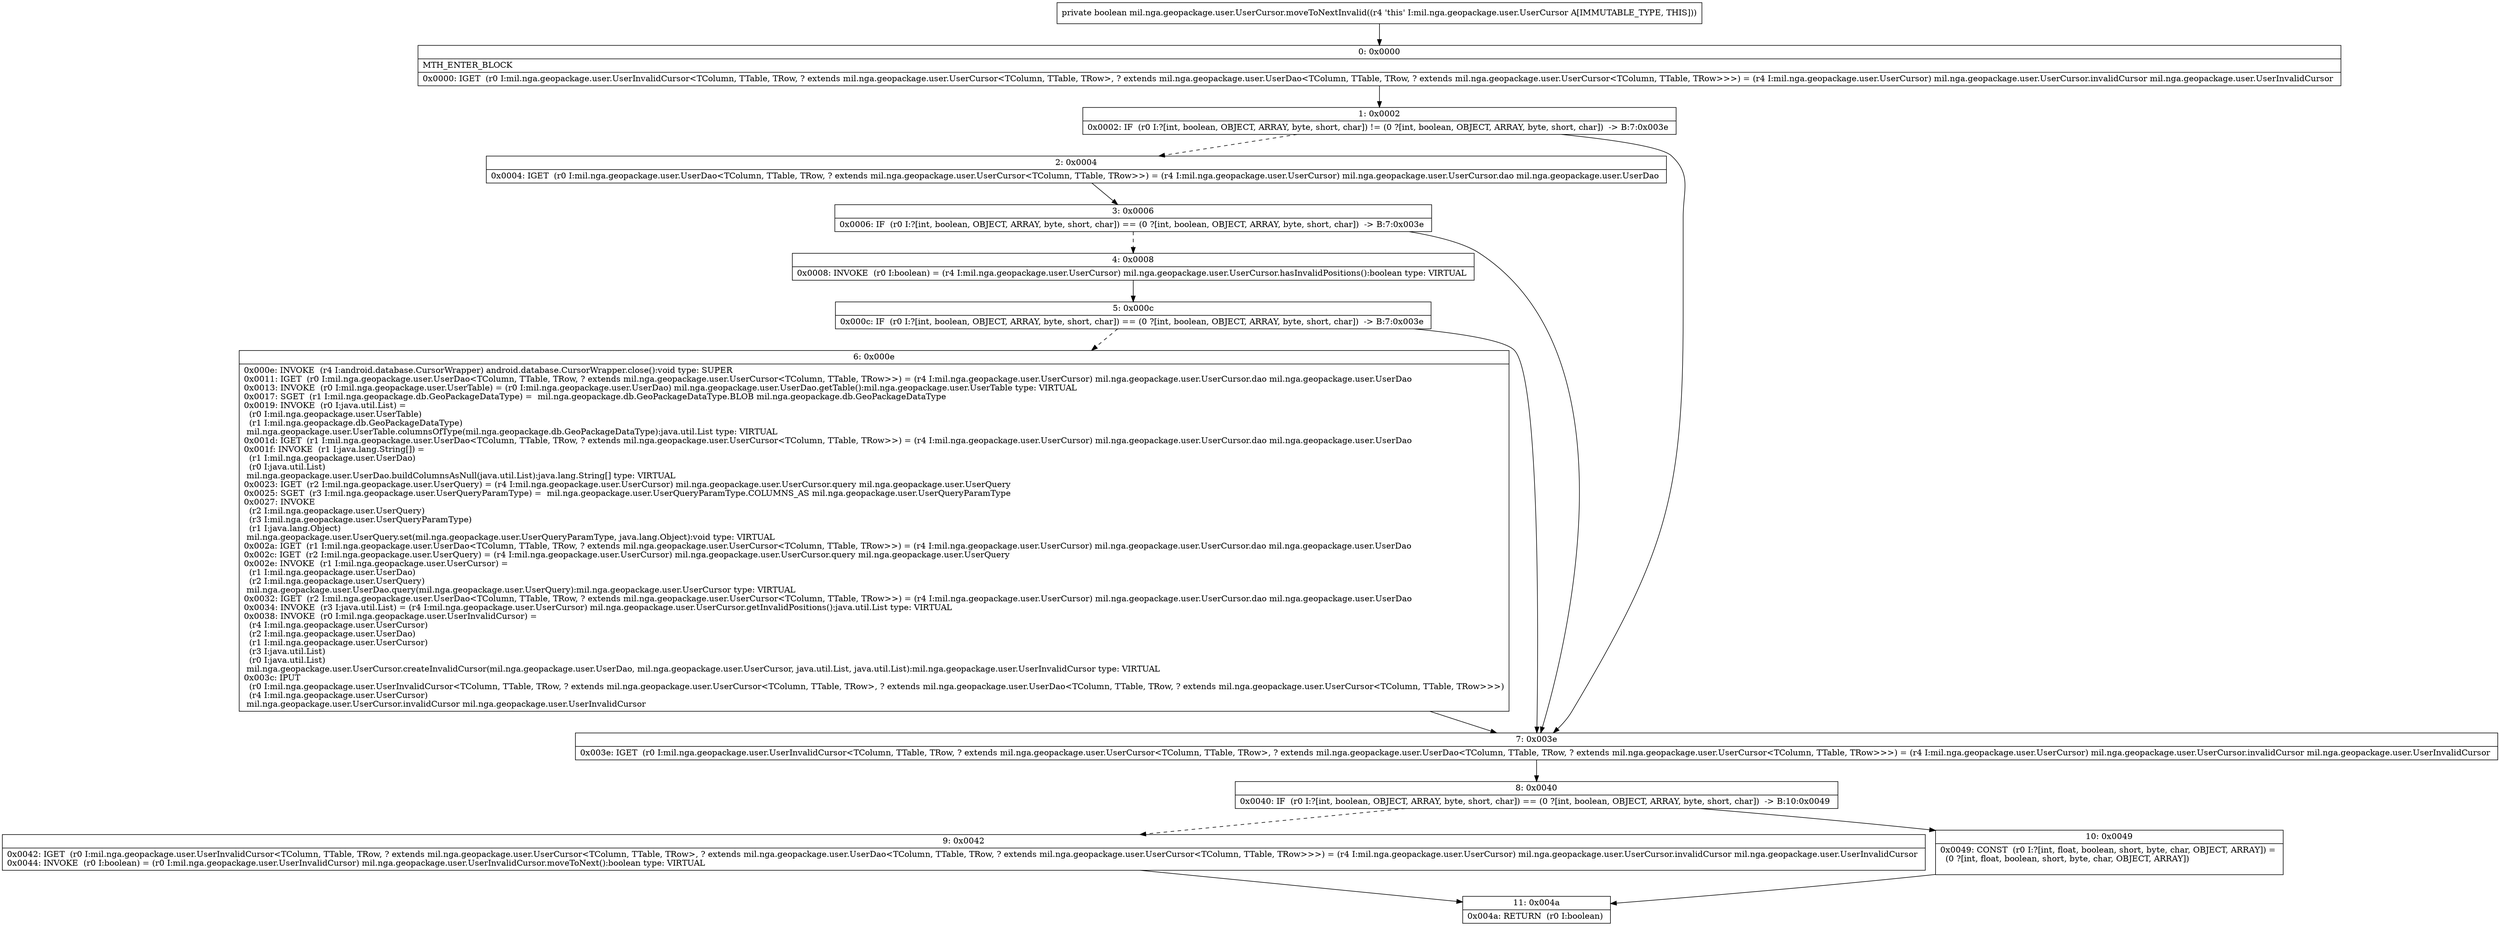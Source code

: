 digraph "CFG formil.nga.geopackage.user.UserCursor.moveToNextInvalid()Z" {
Node_0 [shape=record,label="{0\:\ 0x0000|MTH_ENTER_BLOCK\l|0x0000: IGET  (r0 I:mil.nga.geopackage.user.UserInvalidCursor\<TColumn, TTable, TRow, ? extends mil.nga.geopackage.user.UserCursor\<TColumn, TTable, TRow\>, ? extends mil.nga.geopackage.user.UserDao\<TColumn, TTable, TRow, ? extends mil.nga.geopackage.user.UserCursor\<TColumn, TTable, TRow\>\>\>) = (r4 I:mil.nga.geopackage.user.UserCursor) mil.nga.geopackage.user.UserCursor.invalidCursor mil.nga.geopackage.user.UserInvalidCursor \l}"];
Node_1 [shape=record,label="{1\:\ 0x0002|0x0002: IF  (r0 I:?[int, boolean, OBJECT, ARRAY, byte, short, char]) != (0 ?[int, boolean, OBJECT, ARRAY, byte, short, char])  \-\> B:7:0x003e \l}"];
Node_2 [shape=record,label="{2\:\ 0x0004|0x0004: IGET  (r0 I:mil.nga.geopackage.user.UserDao\<TColumn, TTable, TRow, ? extends mil.nga.geopackage.user.UserCursor\<TColumn, TTable, TRow\>\>) = (r4 I:mil.nga.geopackage.user.UserCursor) mil.nga.geopackage.user.UserCursor.dao mil.nga.geopackage.user.UserDao \l}"];
Node_3 [shape=record,label="{3\:\ 0x0006|0x0006: IF  (r0 I:?[int, boolean, OBJECT, ARRAY, byte, short, char]) == (0 ?[int, boolean, OBJECT, ARRAY, byte, short, char])  \-\> B:7:0x003e \l}"];
Node_4 [shape=record,label="{4\:\ 0x0008|0x0008: INVOKE  (r0 I:boolean) = (r4 I:mil.nga.geopackage.user.UserCursor) mil.nga.geopackage.user.UserCursor.hasInvalidPositions():boolean type: VIRTUAL \l}"];
Node_5 [shape=record,label="{5\:\ 0x000c|0x000c: IF  (r0 I:?[int, boolean, OBJECT, ARRAY, byte, short, char]) == (0 ?[int, boolean, OBJECT, ARRAY, byte, short, char])  \-\> B:7:0x003e \l}"];
Node_6 [shape=record,label="{6\:\ 0x000e|0x000e: INVOKE  (r4 I:android.database.CursorWrapper) android.database.CursorWrapper.close():void type: SUPER \l0x0011: IGET  (r0 I:mil.nga.geopackage.user.UserDao\<TColumn, TTable, TRow, ? extends mil.nga.geopackage.user.UserCursor\<TColumn, TTable, TRow\>\>) = (r4 I:mil.nga.geopackage.user.UserCursor) mil.nga.geopackage.user.UserCursor.dao mil.nga.geopackage.user.UserDao \l0x0013: INVOKE  (r0 I:mil.nga.geopackage.user.UserTable) = (r0 I:mil.nga.geopackage.user.UserDao) mil.nga.geopackage.user.UserDao.getTable():mil.nga.geopackage.user.UserTable type: VIRTUAL \l0x0017: SGET  (r1 I:mil.nga.geopackage.db.GeoPackageDataType) =  mil.nga.geopackage.db.GeoPackageDataType.BLOB mil.nga.geopackage.db.GeoPackageDataType \l0x0019: INVOKE  (r0 I:java.util.List) = \l  (r0 I:mil.nga.geopackage.user.UserTable)\l  (r1 I:mil.nga.geopackage.db.GeoPackageDataType)\l mil.nga.geopackage.user.UserTable.columnsOfType(mil.nga.geopackage.db.GeoPackageDataType):java.util.List type: VIRTUAL \l0x001d: IGET  (r1 I:mil.nga.geopackage.user.UserDao\<TColumn, TTable, TRow, ? extends mil.nga.geopackage.user.UserCursor\<TColumn, TTable, TRow\>\>) = (r4 I:mil.nga.geopackage.user.UserCursor) mil.nga.geopackage.user.UserCursor.dao mil.nga.geopackage.user.UserDao \l0x001f: INVOKE  (r1 I:java.lang.String[]) = \l  (r1 I:mil.nga.geopackage.user.UserDao)\l  (r0 I:java.util.List)\l mil.nga.geopackage.user.UserDao.buildColumnsAsNull(java.util.List):java.lang.String[] type: VIRTUAL \l0x0023: IGET  (r2 I:mil.nga.geopackage.user.UserQuery) = (r4 I:mil.nga.geopackage.user.UserCursor) mil.nga.geopackage.user.UserCursor.query mil.nga.geopackage.user.UserQuery \l0x0025: SGET  (r3 I:mil.nga.geopackage.user.UserQueryParamType) =  mil.nga.geopackage.user.UserQueryParamType.COLUMNS_AS mil.nga.geopackage.user.UserQueryParamType \l0x0027: INVOKE  \l  (r2 I:mil.nga.geopackage.user.UserQuery)\l  (r3 I:mil.nga.geopackage.user.UserQueryParamType)\l  (r1 I:java.lang.Object)\l mil.nga.geopackage.user.UserQuery.set(mil.nga.geopackage.user.UserQueryParamType, java.lang.Object):void type: VIRTUAL \l0x002a: IGET  (r1 I:mil.nga.geopackage.user.UserDao\<TColumn, TTable, TRow, ? extends mil.nga.geopackage.user.UserCursor\<TColumn, TTable, TRow\>\>) = (r4 I:mil.nga.geopackage.user.UserCursor) mil.nga.geopackage.user.UserCursor.dao mil.nga.geopackage.user.UserDao \l0x002c: IGET  (r2 I:mil.nga.geopackage.user.UserQuery) = (r4 I:mil.nga.geopackage.user.UserCursor) mil.nga.geopackage.user.UserCursor.query mil.nga.geopackage.user.UserQuery \l0x002e: INVOKE  (r1 I:mil.nga.geopackage.user.UserCursor) = \l  (r1 I:mil.nga.geopackage.user.UserDao)\l  (r2 I:mil.nga.geopackage.user.UserQuery)\l mil.nga.geopackage.user.UserDao.query(mil.nga.geopackage.user.UserQuery):mil.nga.geopackage.user.UserCursor type: VIRTUAL \l0x0032: IGET  (r2 I:mil.nga.geopackage.user.UserDao\<TColumn, TTable, TRow, ? extends mil.nga.geopackage.user.UserCursor\<TColumn, TTable, TRow\>\>) = (r4 I:mil.nga.geopackage.user.UserCursor) mil.nga.geopackage.user.UserCursor.dao mil.nga.geopackage.user.UserDao \l0x0034: INVOKE  (r3 I:java.util.List) = (r4 I:mil.nga.geopackage.user.UserCursor) mil.nga.geopackage.user.UserCursor.getInvalidPositions():java.util.List type: VIRTUAL \l0x0038: INVOKE  (r0 I:mil.nga.geopackage.user.UserInvalidCursor) = \l  (r4 I:mil.nga.geopackage.user.UserCursor)\l  (r2 I:mil.nga.geopackage.user.UserDao)\l  (r1 I:mil.nga.geopackage.user.UserCursor)\l  (r3 I:java.util.List)\l  (r0 I:java.util.List)\l mil.nga.geopackage.user.UserCursor.createInvalidCursor(mil.nga.geopackage.user.UserDao, mil.nga.geopackage.user.UserCursor, java.util.List, java.util.List):mil.nga.geopackage.user.UserInvalidCursor type: VIRTUAL \l0x003c: IPUT  \l  (r0 I:mil.nga.geopackage.user.UserInvalidCursor\<TColumn, TTable, TRow, ? extends mil.nga.geopackage.user.UserCursor\<TColumn, TTable, TRow\>, ? extends mil.nga.geopackage.user.UserDao\<TColumn, TTable, TRow, ? extends mil.nga.geopackage.user.UserCursor\<TColumn, TTable, TRow\>\>\>)\l  (r4 I:mil.nga.geopackage.user.UserCursor)\l mil.nga.geopackage.user.UserCursor.invalidCursor mil.nga.geopackage.user.UserInvalidCursor \l}"];
Node_7 [shape=record,label="{7\:\ 0x003e|0x003e: IGET  (r0 I:mil.nga.geopackage.user.UserInvalidCursor\<TColumn, TTable, TRow, ? extends mil.nga.geopackage.user.UserCursor\<TColumn, TTable, TRow\>, ? extends mil.nga.geopackage.user.UserDao\<TColumn, TTable, TRow, ? extends mil.nga.geopackage.user.UserCursor\<TColumn, TTable, TRow\>\>\>) = (r4 I:mil.nga.geopackage.user.UserCursor) mil.nga.geopackage.user.UserCursor.invalidCursor mil.nga.geopackage.user.UserInvalidCursor \l}"];
Node_8 [shape=record,label="{8\:\ 0x0040|0x0040: IF  (r0 I:?[int, boolean, OBJECT, ARRAY, byte, short, char]) == (0 ?[int, boolean, OBJECT, ARRAY, byte, short, char])  \-\> B:10:0x0049 \l}"];
Node_9 [shape=record,label="{9\:\ 0x0042|0x0042: IGET  (r0 I:mil.nga.geopackage.user.UserInvalidCursor\<TColumn, TTable, TRow, ? extends mil.nga.geopackage.user.UserCursor\<TColumn, TTable, TRow\>, ? extends mil.nga.geopackage.user.UserDao\<TColumn, TTable, TRow, ? extends mil.nga.geopackage.user.UserCursor\<TColumn, TTable, TRow\>\>\>) = (r4 I:mil.nga.geopackage.user.UserCursor) mil.nga.geopackage.user.UserCursor.invalidCursor mil.nga.geopackage.user.UserInvalidCursor \l0x0044: INVOKE  (r0 I:boolean) = (r0 I:mil.nga.geopackage.user.UserInvalidCursor) mil.nga.geopackage.user.UserInvalidCursor.moveToNext():boolean type: VIRTUAL \l}"];
Node_10 [shape=record,label="{10\:\ 0x0049|0x0049: CONST  (r0 I:?[int, float, boolean, short, byte, char, OBJECT, ARRAY]) = \l  (0 ?[int, float, boolean, short, byte, char, OBJECT, ARRAY])\l \l}"];
Node_11 [shape=record,label="{11\:\ 0x004a|0x004a: RETURN  (r0 I:boolean) \l}"];
MethodNode[shape=record,label="{private boolean mil.nga.geopackage.user.UserCursor.moveToNextInvalid((r4 'this' I:mil.nga.geopackage.user.UserCursor A[IMMUTABLE_TYPE, THIS])) }"];
MethodNode -> Node_0;
Node_0 -> Node_1;
Node_1 -> Node_2[style=dashed];
Node_1 -> Node_7;
Node_2 -> Node_3;
Node_3 -> Node_4[style=dashed];
Node_3 -> Node_7;
Node_4 -> Node_5;
Node_5 -> Node_6[style=dashed];
Node_5 -> Node_7;
Node_6 -> Node_7;
Node_7 -> Node_8;
Node_8 -> Node_9[style=dashed];
Node_8 -> Node_10;
Node_9 -> Node_11;
Node_10 -> Node_11;
}

